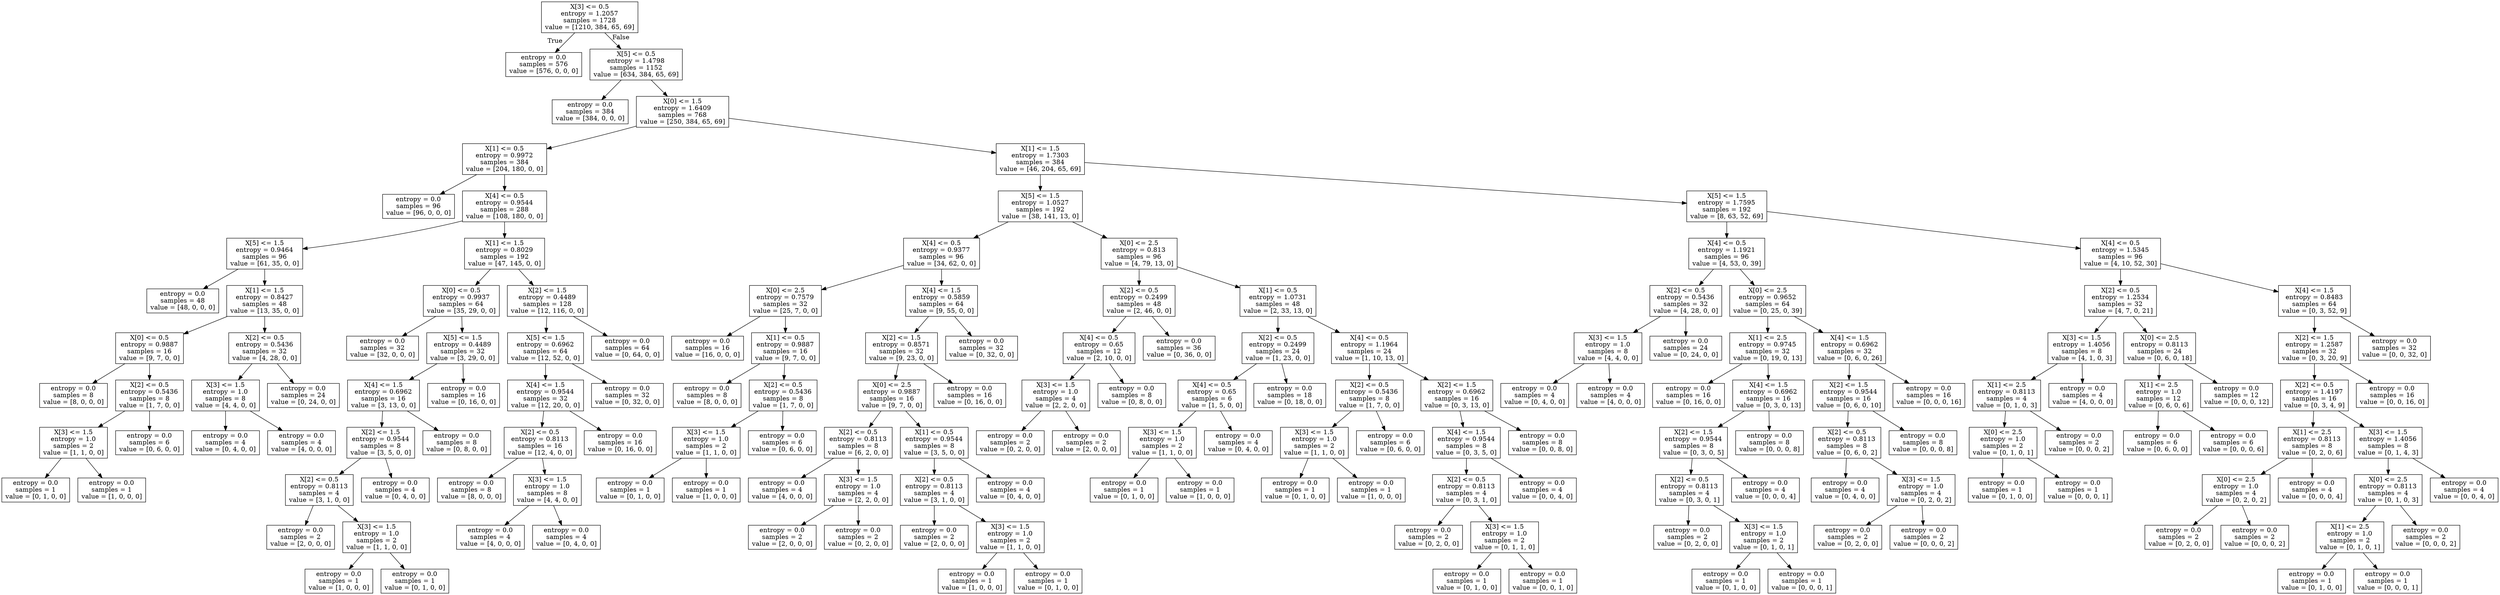 digraph Tree {
node [shape=box] ;
0 [label="X[3] <= 0.5\nentropy = 1.2057\nsamples = 1728\nvalue = [1210, 384, 65, 69]"] ;
1 [label="entropy = 0.0\nsamples = 576\nvalue = [576, 0, 0, 0]"] ;
0 -> 1 [labeldistance=2.5, labelangle=45, headlabel="True"] ;
2 [label="X[5] <= 0.5\nentropy = 1.4798\nsamples = 1152\nvalue = [634, 384, 65, 69]"] ;
0 -> 2 [labeldistance=2.5, labelangle=-45, headlabel="False"] ;
3 [label="entropy = 0.0\nsamples = 384\nvalue = [384, 0, 0, 0]"] ;
2 -> 3 ;
4 [label="X[0] <= 1.5\nentropy = 1.6409\nsamples = 768\nvalue = [250, 384, 65, 69]"] ;
2 -> 4 ;
5 [label="X[1] <= 0.5\nentropy = 0.9972\nsamples = 384\nvalue = [204, 180, 0, 0]"] ;
4 -> 5 ;
6 [label="entropy = 0.0\nsamples = 96\nvalue = [96, 0, 0, 0]"] ;
5 -> 6 ;
7 [label="X[4] <= 0.5\nentropy = 0.9544\nsamples = 288\nvalue = [108, 180, 0, 0]"] ;
5 -> 7 ;
8 [label="X[5] <= 1.5\nentropy = 0.9464\nsamples = 96\nvalue = [61, 35, 0, 0]"] ;
7 -> 8 ;
9 [label="entropy = 0.0\nsamples = 48\nvalue = [48, 0, 0, 0]"] ;
8 -> 9 ;
10 [label="X[1] <= 1.5\nentropy = 0.8427\nsamples = 48\nvalue = [13, 35, 0, 0]"] ;
8 -> 10 ;
11 [label="X[0] <= 0.5\nentropy = 0.9887\nsamples = 16\nvalue = [9, 7, 0, 0]"] ;
10 -> 11 ;
12 [label="entropy = 0.0\nsamples = 8\nvalue = [8, 0, 0, 0]"] ;
11 -> 12 ;
13 [label="X[2] <= 0.5\nentropy = 0.5436\nsamples = 8\nvalue = [1, 7, 0, 0]"] ;
11 -> 13 ;
14 [label="X[3] <= 1.5\nentropy = 1.0\nsamples = 2\nvalue = [1, 1, 0, 0]"] ;
13 -> 14 ;
15 [label="entropy = 0.0\nsamples = 1\nvalue = [0, 1, 0, 0]"] ;
14 -> 15 ;
16 [label="entropy = 0.0\nsamples = 1\nvalue = [1, 0, 0, 0]"] ;
14 -> 16 ;
17 [label="entropy = 0.0\nsamples = 6\nvalue = [0, 6, 0, 0]"] ;
13 -> 17 ;
18 [label="X[2] <= 0.5\nentropy = 0.5436\nsamples = 32\nvalue = [4, 28, 0, 0]"] ;
10 -> 18 ;
19 [label="X[3] <= 1.5\nentropy = 1.0\nsamples = 8\nvalue = [4, 4, 0, 0]"] ;
18 -> 19 ;
20 [label="entropy = 0.0\nsamples = 4\nvalue = [0, 4, 0, 0]"] ;
19 -> 20 ;
21 [label="entropy = 0.0\nsamples = 4\nvalue = [4, 0, 0, 0]"] ;
19 -> 21 ;
22 [label="entropy = 0.0\nsamples = 24\nvalue = [0, 24, 0, 0]"] ;
18 -> 22 ;
23 [label="X[1] <= 1.5\nentropy = 0.8029\nsamples = 192\nvalue = [47, 145, 0, 0]"] ;
7 -> 23 ;
24 [label="X[0] <= 0.5\nentropy = 0.9937\nsamples = 64\nvalue = [35, 29, 0, 0]"] ;
23 -> 24 ;
25 [label="entropy = 0.0\nsamples = 32\nvalue = [32, 0, 0, 0]"] ;
24 -> 25 ;
26 [label="X[5] <= 1.5\nentropy = 0.4489\nsamples = 32\nvalue = [3, 29, 0, 0]"] ;
24 -> 26 ;
27 [label="X[4] <= 1.5\nentropy = 0.6962\nsamples = 16\nvalue = [3, 13, 0, 0]"] ;
26 -> 27 ;
28 [label="X[2] <= 1.5\nentropy = 0.9544\nsamples = 8\nvalue = [3, 5, 0, 0]"] ;
27 -> 28 ;
29 [label="X[2] <= 0.5\nentropy = 0.8113\nsamples = 4\nvalue = [3, 1, 0, 0]"] ;
28 -> 29 ;
30 [label="entropy = 0.0\nsamples = 2\nvalue = [2, 0, 0, 0]"] ;
29 -> 30 ;
31 [label="X[3] <= 1.5\nentropy = 1.0\nsamples = 2\nvalue = [1, 1, 0, 0]"] ;
29 -> 31 ;
32 [label="entropy = 0.0\nsamples = 1\nvalue = [1, 0, 0, 0]"] ;
31 -> 32 ;
33 [label="entropy = 0.0\nsamples = 1\nvalue = [0, 1, 0, 0]"] ;
31 -> 33 ;
34 [label="entropy = 0.0\nsamples = 4\nvalue = [0, 4, 0, 0]"] ;
28 -> 34 ;
35 [label="entropy = 0.0\nsamples = 8\nvalue = [0, 8, 0, 0]"] ;
27 -> 35 ;
36 [label="entropy = 0.0\nsamples = 16\nvalue = [0, 16, 0, 0]"] ;
26 -> 36 ;
37 [label="X[2] <= 1.5\nentropy = 0.4489\nsamples = 128\nvalue = [12, 116, 0, 0]"] ;
23 -> 37 ;
38 [label="X[5] <= 1.5\nentropy = 0.6962\nsamples = 64\nvalue = [12, 52, 0, 0]"] ;
37 -> 38 ;
39 [label="X[4] <= 1.5\nentropy = 0.9544\nsamples = 32\nvalue = [12, 20, 0, 0]"] ;
38 -> 39 ;
40 [label="X[2] <= 0.5\nentropy = 0.8113\nsamples = 16\nvalue = [12, 4, 0, 0]"] ;
39 -> 40 ;
41 [label="entropy = 0.0\nsamples = 8\nvalue = [8, 0, 0, 0]"] ;
40 -> 41 ;
42 [label="X[3] <= 1.5\nentropy = 1.0\nsamples = 8\nvalue = [4, 4, 0, 0]"] ;
40 -> 42 ;
43 [label="entropy = 0.0\nsamples = 4\nvalue = [4, 0, 0, 0]"] ;
42 -> 43 ;
44 [label="entropy = 0.0\nsamples = 4\nvalue = [0, 4, 0, 0]"] ;
42 -> 44 ;
45 [label="entropy = 0.0\nsamples = 16\nvalue = [0, 16, 0, 0]"] ;
39 -> 45 ;
46 [label="entropy = 0.0\nsamples = 32\nvalue = [0, 32, 0, 0]"] ;
38 -> 46 ;
47 [label="entropy = 0.0\nsamples = 64\nvalue = [0, 64, 0, 0]"] ;
37 -> 47 ;
48 [label="X[1] <= 1.5\nentropy = 1.7303\nsamples = 384\nvalue = [46, 204, 65, 69]"] ;
4 -> 48 ;
49 [label="X[5] <= 1.5\nentropy = 1.0527\nsamples = 192\nvalue = [38, 141, 13, 0]"] ;
48 -> 49 ;
50 [label="X[4] <= 0.5\nentropy = 0.9377\nsamples = 96\nvalue = [34, 62, 0, 0]"] ;
49 -> 50 ;
51 [label="X[0] <= 2.5\nentropy = 0.7579\nsamples = 32\nvalue = [25, 7, 0, 0]"] ;
50 -> 51 ;
52 [label="entropy = 0.0\nsamples = 16\nvalue = [16, 0, 0, 0]"] ;
51 -> 52 ;
53 [label="X[1] <= 0.5\nentropy = 0.9887\nsamples = 16\nvalue = [9, 7, 0, 0]"] ;
51 -> 53 ;
54 [label="entropy = 0.0\nsamples = 8\nvalue = [8, 0, 0, 0]"] ;
53 -> 54 ;
55 [label="X[2] <= 0.5\nentropy = 0.5436\nsamples = 8\nvalue = [1, 7, 0, 0]"] ;
53 -> 55 ;
56 [label="X[3] <= 1.5\nentropy = 1.0\nsamples = 2\nvalue = [1, 1, 0, 0]"] ;
55 -> 56 ;
57 [label="entropy = 0.0\nsamples = 1\nvalue = [0, 1, 0, 0]"] ;
56 -> 57 ;
58 [label="entropy = 0.0\nsamples = 1\nvalue = [1, 0, 0, 0]"] ;
56 -> 58 ;
59 [label="entropy = 0.0\nsamples = 6\nvalue = [0, 6, 0, 0]"] ;
55 -> 59 ;
60 [label="X[4] <= 1.5\nentropy = 0.5859\nsamples = 64\nvalue = [9, 55, 0, 0]"] ;
50 -> 60 ;
61 [label="X[2] <= 1.5\nentropy = 0.8571\nsamples = 32\nvalue = [9, 23, 0, 0]"] ;
60 -> 61 ;
62 [label="X[0] <= 2.5\nentropy = 0.9887\nsamples = 16\nvalue = [9, 7, 0, 0]"] ;
61 -> 62 ;
63 [label="X[2] <= 0.5\nentropy = 0.8113\nsamples = 8\nvalue = [6, 2, 0, 0]"] ;
62 -> 63 ;
64 [label="entropy = 0.0\nsamples = 4\nvalue = [4, 0, 0, 0]"] ;
63 -> 64 ;
65 [label="X[3] <= 1.5\nentropy = 1.0\nsamples = 4\nvalue = [2, 2, 0, 0]"] ;
63 -> 65 ;
66 [label="entropy = 0.0\nsamples = 2\nvalue = [2, 0, 0, 0]"] ;
65 -> 66 ;
67 [label="entropy = 0.0\nsamples = 2\nvalue = [0, 2, 0, 0]"] ;
65 -> 67 ;
68 [label="X[1] <= 0.5\nentropy = 0.9544\nsamples = 8\nvalue = [3, 5, 0, 0]"] ;
62 -> 68 ;
69 [label="X[2] <= 0.5\nentropy = 0.8113\nsamples = 4\nvalue = [3, 1, 0, 0]"] ;
68 -> 69 ;
70 [label="entropy = 0.0\nsamples = 2\nvalue = [2, 0, 0, 0]"] ;
69 -> 70 ;
71 [label="X[3] <= 1.5\nentropy = 1.0\nsamples = 2\nvalue = [1, 1, 0, 0]"] ;
69 -> 71 ;
72 [label="entropy = 0.0\nsamples = 1\nvalue = [1, 0, 0, 0]"] ;
71 -> 72 ;
73 [label="entropy = 0.0\nsamples = 1\nvalue = [0, 1, 0, 0]"] ;
71 -> 73 ;
74 [label="entropy = 0.0\nsamples = 4\nvalue = [0, 4, 0, 0]"] ;
68 -> 74 ;
75 [label="entropy = 0.0\nsamples = 16\nvalue = [0, 16, 0, 0]"] ;
61 -> 75 ;
76 [label="entropy = 0.0\nsamples = 32\nvalue = [0, 32, 0, 0]"] ;
60 -> 76 ;
77 [label="X[0] <= 2.5\nentropy = 0.813\nsamples = 96\nvalue = [4, 79, 13, 0]"] ;
49 -> 77 ;
78 [label="X[2] <= 0.5\nentropy = 0.2499\nsamples = 48\nvalue = [2, 46, 0, 0]"] ;
77 -> 78 ;
79 [label="X[4] <= 0.5\nentropy = 0.65\nsamples = 12\nvalue = [2, 10, 0, 0]"] ;
78 -> 79 ;
80 [label="X[3] <= 1.5\nentropy = 1.0\nsamples = 4\nvalue = [2, 2, 0, 0]"] ;
79 -> 80 ;
81 [label="entropy = 0.0\nsamples = 2\nvalue = [0, 2, 0, 0]"] ;
80 -> 81 ;
82 [label="entropy = 0.0\nsamples = 2\nvalue = [2, 0, 0, 0]"] ;
80 -> 82 ;
83 [label="entropy = 0.0\nsamples = 8\nvalue = [0, 8, 0, 0]"] ;
79 -> 83 ;
84 [label="entropy = 0.0\nsamples = 36\nvalue = [0, 36, 0, 0]"] ;
78 -> 84 ;
85 [label="X[1] <= 0.5\nentropy = 1.0731\nsamples = 48\nvalue = [2, 33, 13, 0]"] ;
77 -> 85 ;
86 [label="X[2] <= 0.5\nentropy = 0.2499\nsamples = 24\nvalue = [1, 23, 0, 0]"] ;
85 -> 86 ;
87 [label="X[4] <= 0.5\nentropy = 0.65\nsamples = 6\nvalue = [1, 5, 0, 0]"] ;
86 -> 87 ;
88 [label="X[3] <= 1.5\nentropy = 1.0\nsamples = 2\nvalue = [1, 1, 0, 0]"] ;
87 -> 88 ;
89 [label="entropy = 0.0\nsamples = 1\nvalue = [0, 1, 0, 0]"] ;
88 -> 89 ;
90 [label="entropy = 0.0\nsamples = 1\nvalue = [1, 0, 0, 0]"] ;
88 -> 90 ;
91 [label="entropy = 0.0\nsamples = 4\nvalue = [0, 4, 0, 0]"] ;
87 -> 91 ;
92 [label="entropy = 0.0\nsamples = 18\nvalue = [0, 18, 0, 0]"] ;
86 -> 92 ;
93 [label="X[4] <= 0.5\nentropy = 1.1964\nsamples = 24\nvalue = [1, 10, 13, 0]"] ;
85 -> 93 ;
94 [label="X[2] <= 0.5\nentropy = 0.5436\nsamples = 8\nvalue = [1, 7, 0, 0]"] ;
93 -> 94 ;
95 [label="X[3] <= 1.5\nentropy = 1.0\nsamples = 2\nvalue = [1, 1, 0, 0]"] ;
94 -> 95 ;
96 [label="entropy = 0.0\nsamples = 1\nvalue = [0, 1, 0, 0]"] ;
95 -> 96 ;
97 [label="entropy = 0.0\nsamples = 1\nvalue = [1, 0, 0, 0]"] ;
95 -> 97 ;
98 [label="entropy = 0.0\nsamples = 6\nvalue = [0, 6, 0, 0]"] ;
94 -> 98 ;
99 [label="X[2] <= 1.5\nentropy = 0.6962\nsamples = 16\nvalue = [0, 3, 13, 0]"] ;
93 -> 99 ;
100 [label="X[4] <= 1.5\nentropy = 0.9544\nsamples = 8\nvalue = [0, 3, 5, 0]"] ;
99 -> 100 ;
101 [label="X[2] <= 0.5\nentropy = 0.8113\nsamples = 4\nvalue = [0, 3, 1, 0]"] ;
100 -> 101 ;
102 [label="entropy = 0.0\nsamples = 2\nvalue = [0, 2, 0, 0]"] ;
101 -> 102 ;
103 [label="X[3] <= 1.5\nentropy = 1.0\nsamples = 2\nvalue = [0, 1, 1, 0]"] ;
101 -> 103 ;
104 [label="entropy = 0.0\nsamples = 1\nvalue = [0, 1, 0, 0]"] ;
103 -> 104 ;
105 [label="entropy = 0.0\nsamples = 1\nvalue = [0, 0, 1, 0]"] ;
103 -> 105 ;
106 [label="entropy = 0.0\nsamples = 4\nvalue = [0, 0, 4, 0]"] ;
100 -> 106 ;
107 [label="entropy = 0.0\nsamples = 8\nvalue = [0, 0, 8, 0]"] ;
99 -> 107 ;
108 [label="X[5] <= 1.5\nentropy = 1.7595\nsamples = 192\nvalue = [8, 63, 52, 69]"] ;
48 -> 108 ;
109 [label="X[4] <= 0.5\nentropy = 1.1921\nsamples = 96\nvalue = [4, 53, 0, 39]"] ;
108 -> 109 ;
110 [label="X[2] <= 0.5\nentropy = 0.5436\nsamples = 32\nvalue = [4, 28, 0, 0]"] ;
109 -> 110 ;
111 [label="X[3] <= 1.5\nentropy = 1.0\nsamples = 8\nvalue = [4, 4, 0, 0]"] ;
110 -> 111 ;
112 [label="entropy = 0.0\nsamples = 4\nvalue = [0, 4, 0, 0]"] ;
111 -> 112 ;
113 [label="entropy = 0.0\nsamples = 4\nvalue = [4, 0, 0, 0]"] ;
111 -> 113 ;
114 [label="entropy = 0.0\nsamples = 24\nvalue = [0, 24, 0, 0]"] ;
110 -> 114 ;
115 [label="X[0] <= 2.5\nentropy = 0.9652\nsamples = 64\nvalue = [0, 25, 0, 39]"] ;
109 -> 115 ;
116 [label="X[1] <= 2.5\nentropy = 0.9745\nsamples = 32\nvalue = [0, 19, 0, 13]"] ;
115 -> 116 ;
117 [label="entropy = 0.0\nsamples = 16\nvalue = [0, 16, 0, 0]"] ;
116 -> 117 ;
118 [label="X[4] <= 1.5\nentropy = 0.6962\nsamples = 16\nvalue = [0, 3, 0, 13]"] ;
116 -> 118 ;
119 [label="X[2] <= 1.5\nentropy = 0.9544\nsamples = 8\nvalue = [0, 3, 0, 5]"] ;
118 -> 119 ;
120 [label="X[2] <= 0.5\nentropy = 0.8113\nsamples = 4\nvalue = [0, 3, 0, 1]"] ;
119 -> 120 ;
121 [label="entropy = 0.0\nsamples = 2\nvalue = [0, 2, 0, 0]"] ;
120 -> 121 ;
122 [label="X[3] <= 1.5\nentropy = 1.0\nsamples = 2\nvalue = [0, 1, 0, 1]"] ;
120 -> 122 ;
123 [label="entropy = 0.0\nsamples = 1\nvalue = [0, 1, 0, 0]"] ;
122 -> 123 ;
124 [label="entropy = 0.0\nsamples = 1\nvalue = [0, 0, 0, 1]"] ;
122 -> 124 ;
125 [label="entropy = 0.0\nsamples = 4\nvalue = [0, 0, 0, 4]"] ;
119 -> 125 ;
126 [label="entropy = 0.0\nsamples = 8\nvalue = [0, 0, 0, 8]"] ;
118 -> 126 ;
127 [label="X[4] <= 1.5\nentropy = 0.6962\nsamples = 32\nvalue = [0, 6, 0, 26]"] ;
115 -> 127 ;
128 [label="X[2] <= 1.5\nentropy = 0.9544\nsamples = 16\nvalue = [0, 6, 0, 10]"] ;
127 -> 128 ;
129 [label="X[2] <= 0.5\nentropy = 0.8113\nsamples = 8\nvalue = [0, 6, 0, 2]"] ;
128 -> 129 ;
130 [label="entropy = 0.0\nsamples = 4\nvalue = [0, 4, 0, 0]"] ;
129 -> 130 ;
131 [label="X[3] <= 1.5\nentropy = 1.0\nsamples = 4\nvalue = [0, 2, 0, 2]"] ;
129 -> 131 ;
132 [label="entropy = 0.0\nsamples = 2\nvalue = [0, 2, 0, 0]"] ;
131 -> 132 ;
133 [label="entropy = 0.0\nsamples = 2\nvalue = [0, 0, 0, 2]"] ;
131 -> 133 ;
134 [label="entropy = 0.0\nsamples = 8\nvalue = [0, 0, 0, 8]"] ;
128 -> 134 ;
135 [label="entropy = 0.0\nsamples = 16\nvalue = [0, 0, 0, 16]"] ;
127 -> 135 ;
136 [label="X[4] <= 0.5\nentropy = 1.5345\nsamples = 96\nvalue = [4, 10, 52, 30]"] ;
108 -> 136 ;
137 [label="X[2] <= 0.5\nentropy = 1.2534\nsamples = 32\nvalue = [4, 7, 0, 21]"] ;
136 -> 137 ;
138 [label="X[3] <= 1.5\nentropy = 1.4056\nsamples = 8\nvalue = [4, 1, 0, 3]"] ;
137 -> 138 ;
139 [label="X[1] <= 2.5\nentropy = 0.8113\nsamples = 4\nvalue = [0, 1, 0, 3]"] ;
138 -> 139 ;
140 [label="X[0] <= 2.5\nentropy = 1.0\nsamples = 2\nvalue = [0, 1, 0, 1]"] ;
139 -> 140 ;
141 [label="entropy = 0.0\nsamples = 1\nvalue = [0, 1, 0, 0]"] ;
140 -> 141 ;
142 [label="entropy = 0.0\nsamples = 1\nvalue = [0, 0, 0, 1]"] ;
140 -> 142 ;
143 [label="entropy = 0.0\nsamples = 2\nvalue = [0, 0, 0, 2]"] ;
139 -> 143 ;
144 [label="entropy = 0.0\nsamples = 4\nvalue = [4, 0, 0, 0]"] ;
138 -> 144 ;
145 [label="X[0] <= 2.5\nentropy = 0.8113\nsamples = 24\nvalue = [0, 6, 0, 18]"] ;
137 -> 145 ;
146 [label="X[1] <= 2.5\nentropy = 1.0\nsamples = 12\nvalue = [0, 6, 0, 6]"] ;
145 -> 146 ;
147 [label="entropy = 0.0\nsamples = 6\nvalue = [0, 6, 0, 0]"] ;
146 -> 147 ;
148 [label="entropy = 0.0\nsamples = 6\nvalue = [0, 0, 0, 6]"] ;
146 -> 148 ;
149 [label="entropy = 0.0\nsamples = 12\nvalue = [0, 0, 0, 12]"] ;
145 -> 149 ;
150 [label="X[4] <= 1.5\nentropy = 0.8483\nsamples = 64\nvalue = [0, 3, 52, 9]"] ;
136 -> 150 ;
151 [label="X[2] <= 1.5\nentropy = 1.2587\nsamples = 32\nvalue = [0, 3, 20, 9]"] ;
150 -> 151 ;
152 [label="X[2] <= 0.5\nentropy = 1.4197\nsamples = 16\nvalue = [0, 3, 4, 9]"] ;
151 -> 152 ;
153 [label="X[1] <= 2.5\nentropy = 0.8113\nsamples = 8\nvalue = [0, 2, 0, 6]"] ;
152 -> 153 ;
154 [label="X[0] <= 2.5\nentropy = 1.0\nsamples = 4\nvalue = [0, 2, 0, 2]"] ;
153 -> 154 ;
155 [label="entropy = 0.0\nsamples = 2\nvalue = [0, 2, 0, 0]"] ;
154 -> 155 ;
156 [label="entropy = 0.0\nsamples = 2\nvalue = [0, 0, 0, 2]"] ;
154 -> 156 ;
157 [label="entropy = 0.0\nsamples = 4\nvalue = [0, 0, 0, 4]"] ;
153 -> 157 ;
158 [label="X[3] <= 1.5\nentropy = 1.4056\nsamples = 8\nvalue = [0, 1, 4, 3]"] ;
152 -> 158 ;
159 [label="X[0] <= 2.5\nentropy = 0.8113\nsamples = 4\nvalue = [0, 1, 0, 3]"] ;
158 -> 159 ;
160 [label="X[1] <= 2.5\nentropy = 1.0\nsamples = 2\nvalue = [0, 1, 0, 1]"] ;
159 -> 160 ;
161 [label="entropy = 0.0\nsamples = 1\nvalue = [0, 1, 0, 0]"] ;
160 -> 161 ;
162 [label="entropy = 0.0\nsamples = 1\nvalue = [0, 0, 0, 1]"] ;
160 -> 162 ;
163 [label="entropy = 0.0\nsamples = 2\nvalue = [0, 0, 0, 2]"] ;
159 -> 163 ;
164 [label="entropy = 0.0\nsamples = 4\nvalue = [0, 0, 4, 0]"] ;
158 -> 164 ;
165 [label="entropy = 0.0\nsamples = 16\nvalue = [0, 0, 16, 0]"] ;
151 -> 165 ;
166 [label="entropy = 0.0\nsamples = 32\nvalue = [0, 0, 32, 0]"] ;
150 -> 166 ;
}